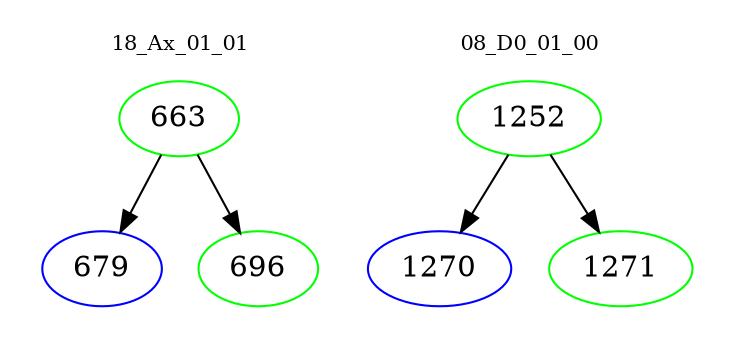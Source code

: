 digraph{
subgraph cluster_0 {
color = white
label = "18_Ax_01_01";
fontsize=10;
T0_663 [label="663", color="green"]
T0_663 -> T0_679 [color="black"]
T0_679 [label="679", color="blue"]
T0_663 -> T0_696 [color="black"]
T0_696 [label="696", color="green"]
}
subgraph cluster_1 {
color = white
label = "08_D0_01_00";
fontsize=10;
T1_1252 [label="1252", color="green"]
T1_1252 -> T1_1270 [color="black"]
T1_1270 [label="1270", color="blue"]
T1_1252 -> T1_1271 [color="black"]
T1_1271 [label="1271", color="green"]
}
}
